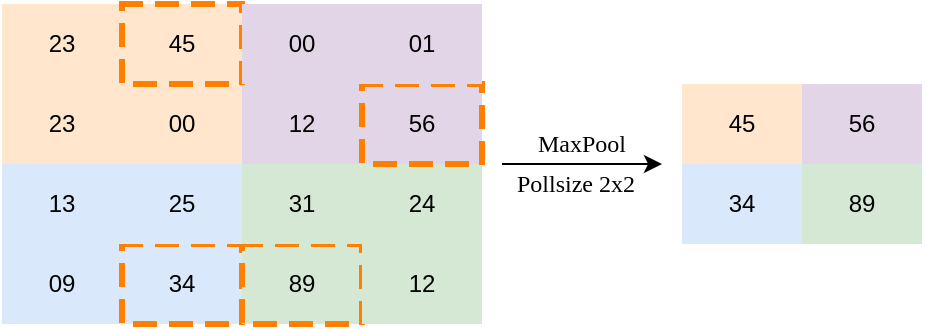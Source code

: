 <mxfile version="13.6.2" type="device"><diagram id="gYunVSW5_yP4E3JqKSLb" name="Page-1"><mxGraphModel dx="536" dy="476" grid="1" gridSize="10" guides="1" tooltips="1" connect="1" arrows="1" fold="1" page="1" pageScale="1" pageWidth="827" pageHeight="1169" math="0" shadow="0"><root><mxCell id="0"/><mxCell id="1" parent="0"/><mxCell id="qHEbjRJjXyXJTg2Uz1fP-1" value="" style="shape=table;html=1;whiteSpace=wrap;startSize=0;container=1;collapsible=0;childLayout=tableLayout;strokeColor=none;" vertex="1" parent="1"><mxGeometry x="160" y="470" width="240" height="40" as="geometry"/></mxCell><mxCell id="qHEbjRJjXyXJTg2Uz1fP-2" value="" style="shape=partialRectangle;html=1;whiteSpace=wrap;collapsible=0;dropTarget=0;pointerEvents=0;top=0;left=0;bottom=0;right=0;points=[[0,0.5],[1,0.5]];portConstraint=eastwest;" vertex="1" parent="qHEbjRJjXyXJTg2Uz1fP-1"><mxGeometry width="240" height="40" as="geometry"/></mxCell><mxCell id="qHEbjRJjXyXJTg2Uz1fP-3" value="09" style="shape=partialRectangle;html=1;whiteSpace=wrap;connectable=0;overflow=hidden;fillColor=#dae8fc;top=0;left=0;bottom=0;right=0;strokeColor=#6c8ebf;" vertex="1" parent="qHEbjRJjXyXJTg2Uz1fP-2"><mxGeometry width="60" height="40" as="geometry"/></mxCell><mxCell id="qHEbjRJjXyXJTg2Uz1fP-4" value="34" style="shape=partialRectangle;html=1;whiteSpace=wrap;connectable=0;overflow=hidden;fillColor=#dae8fc;top=1;left=1;bottom=1;right=1;strokeWidth=3;strokeColor=#FF8000;dashed=1;" vertex="1" parent="qHEbjRJjXyXJTg2Uz1fP-2"><mxGeometry x="60" width="60" height="40" as="geometry"/></mxCell><mxCell id="qHEbjRJjXyXJTg2Uz1fP-5" value="89" style="shape=partialRectangle;html=1;whiteSpace=wrap;connectable=0;overflow=hidden;fillColor=#d5e8d4;top=1;left=1;bottom=1;right=1;strokeWidth=3;strokeColor=#FF8000;dashed=1;" vertex="1" parent="qHEbjRJjXyXJTg2Uz1fP-2"><mxGeometry x="120" width="60" height="40" as="geometry"/></mxCell><mxCell id="qHEbjRJjXyXJTg2Uz1fP-6" value="12" style="shape=partialRectangle;html=1;whiteSpace=wrap;connectable=0;overflow=hidden;fillColor=#d5e8d4;top=0;left=0;bottom=0;right=0;strokeColor=none;" vertex="1" parent="qHEbjRJjXyXJTg2Uz1fP-2"><mxGeometry x="180" width="60" height="40" as="geometry"/></mxCell><mxCell id="qHEbjRJjXyXJTg2Uz1fP-43" value="" style="group;" vertex="1" connectable="0" parent="1"><mxGeometry x="500" y="390" width="120" height="80" as="geometry"/></mxCell><mxCell id="qHEbjRJjXyXJTg2Uz1fP-41" value="45" style="shape=partialRectangle;html=1;whiteSpace=wrap;connectable=0;overflow=hidden;fillColor=#ffe6cc;top=0;left=0;bottom=0;right=0;strokeColor=#d79b00;" vertex="1" parent="qHEbjRJjXyXJTg2Uz1fP-43"><mxGeometry width="60" height="40" as="geometry"/></mxCell><mxCell id="qHEbjRJjXyXJTg2Uz1fP-42" value="56" style="shape=partialRectangle;html=1;whiteSpace=wrap;connectable=0;overflow=hidden;fillColor=#e1d5e7;top=0;left=0;bottom=0;right=0;strokeColor=#9673a6;" vertex="1" parent="qHEbjRJjXyXJTg2Uz1fP-43"><mxGeometry x="60" width="60" height="40" as="geometry"/></mxCell><mxCell id="qHEbjRJjXyXJTg2Uz1fP-18" value="" style="shape=table;html=1;whiteSpace=wrap;startSize=0;container=1;collapsible=0;childLayout=tableLayout;fillColor=#ffe6cc;strokeColor=none;" vertex="1" parent="qHEbjRJjXyXJTg2Uz1fP-43"><mxGeometry y="40" width="120" height="40" as="geometry"/></mxCell><mxCell id="qHEbjRJjXyXJTg2Uz1fP-19" value="" style="shape=partialRectangle;html=1;whiteSpace=wrap;collapsible=0;dropTarget=0;pointerEvents=0;fillColor=none;top=0;left=0;bottom=0;right=0;points=[[0,0.5],[1,0.5]];portConstraint=eastwest;" vertex="1" parent="qHEbjRJjXyXJTg2Uz1fP-18"><mxGeometry width="120" height="40" as="geometry"/></mxCell><mxCell id="qHEbjRJjXyXJTg2Uz1fP-20" value="34" style="shape=partialRectangle;html=1;whiteSpace=wrap;connectable=0;overflow=hidden;fillColor=#dae8fc;top=0;left=0;bottom=0;right=0;strokeColor=#6c8ebf;" vertex="1" parent="qHEbjRJjXyXJTg2Uz1fP-19"><mxGeometry width="60" height="40" as="geometry"/></mxCell><mxCell id="qHEbjRJjXyXJTg2Uz1fP-21" value="89" style="shape=partialRectangle;html=1;whiteSpace=wrap;connectable=0;overflow=hidden;fillColor=#d5e8d4;top=0;left=0;bottom=0;right=0;strokeColor=#82b366;" vertex="1" parent="qHEbjRJjXyXJTg2Uz1fP-19"><mxGeometry x="60" width="60" height="40" as="geometry"/></mxCell><mxCell id="qHEbjRJjXyXJTg2Uz1fP-44" value="" style="shape=table;html=1;whiteSpace=wrap;startSize=0;container=1;collapsible=0;childLayout=tableLayout;strokeColor=none;" vertex="1" parent="1"><mxGeometry x="160" y="430" width="240" height="40" as="geometry"/></mxCell><mxCell id="qHEbjRJjXyXJTg2Uz1fP-45" value="" style="shape=partialRectangle;html=1;whiteSpace=wrap;collapsible=0;dropTarget=0;pointerEvents=0;top=0;left=0;bottom=0;right=0;points=[[0,0.5],[1,0.5]];portConstraint=eastwest;" vertex="1" parent="qHEbjRJjXyXJTg2Uz1fP-44"><mxGeometry width="240" height="40" as="geometry"/></mxCell><mxCell id="qHEbjRJjXyXJTg2Uz1fP-46" value="13" style="shape=partialRectangle;html=1;whiteSpace=wrap;connectable=0;overflow=hidden;fillColor=#dae8fc;top=0;left=0;bottom=0;right=0;strokeColor=#6c8ebf;" vertex="1" parent="qHEbjRJjXyXJTg2Uz1fP-45"><mxGeometry width="60" height="40" as="geometry"/></mxCell><mxCell id="qHEbjRJjXyXJTg2Uz1fP-47" value="25" style="shape=partialRectangle;html=1;whiteSpace=wrap;connectable=0;overflow=hidden;fillColor=#dae8fc;top=1;left=1;bottom=1;right=1;strokeWidth=3;dashed=1;strokeColor=none;" vertex="1" parent="qHEbjRJjXyXJTg2Uz1fP-45"><mxGeometry x="60" width="60" height="40" as="geometry"/></mxCell><mxCell id="qHEbjRJjXyXJTg2Uz1fP-48" value="31" style="shape=partialRectangle;html=1;whiteSpace=wrap;connectable=0;overflow=hidden;fillColor=#d5e8d4;top=1;left=1;bottom=1;right=1;strokeWidth=3;dashed=1;strokeColor=none;" vertex="1" parent="qHEbjRJjXyXJTg2Uz1fP-45"><mxGeometry x="120" width="60" height="40" as="geometry"/></mxCell><mxCell id="qHEbjRJjXyXJTg2Uz1fP-49" value="24" style="shape=partialRectangle;html=1;whiteSpace=wrap;connectable=0;overflow=hidden;fillColor=#d5e8d4;top=0;left=0;bottom=0;right=0;strokeColor=#82b366;" vertex="1" parent="qHEbjRJjXyXJTg2Uz1fP-45"><mxGeometry x="180" width="60" height="40" as="geometry"/></mxCell><mxCell id="qHEbjRJjXyXJTg2Uz1fP-51" value="" style="group;" vertex="1" connectable="0" parent="1"><mxGeometry x="160" y="390" width="240" height="40" as="geometry"/></mxCell><mxCell id="qHEbjRJjXyXJTg2Uz1fP-31" value="23" style="shape=partialRectangle;html=1;whiteSpace=wrap;connectable=0;overflow=hidden;fillColor=#ffe6cc;top=0;left=0;bottom=0;right=0;strokeColor=none;" vertex="1" parent="qHEbjRJjXyXJTg2Uz1fP-51"><mxGeometry width="60" height="40" as="geometry"/></mxCell><mxCell id="qHEbjRJjXyXJTg2Uz1fP-32" value="00" style="shape=partialRectangle;html=1;whiteSpace=wrap;connectable=0;overflow=hidden;fillColor=#ffe6cc;top=1;left=1;bottom=1;right=1;strokeWidth=3;dashed=1;strokeColor=none;" vertex="1" parent="qHEbjRJjXyXJTg2Uz1fP-51"><mxGeometry x="60" width="60" height="40" as="geometry"/></mxCell><mxCell id="qHEbjRJjXyXJTg2Uz1fP-33" value="12" style="shape=partialRectangle;html=1;whiteSpace=wrap;connectable=0;overflow=hidden;fillColor=#e1d5e7;top=0;left=0;bottom=0;right=0;strokeColor=none;" vertex="1" parent="qHEbjRJjXyXJTg2Uz1fP-51"><mxGeometry x="120" width="60" height="40" as="geometry"/></mxCell><mxCell id="qHEbjRJjXyXJTg2Uz1fP-34" value="56" style="shape=partialRectangle;html=1;whiteSpace=wrap;connectable=0;overflow=hidden;fillColor=#e1d5e7;top=1;left=1;bottom=1;right=1;strokeWidth=3;dashed=1;strokeColor=#FF8000;" vertex="1" parent="qHEbjRJjXyXJTg2Uz1fP-51"><mxGeometry x="180" width="60" height="40" as="geometry"/></mxCell><mxCell id="qHEbjRJjXyXJTg2Uz1fP-52" value="" style="group;" vertex="1" connectable="0" parent="1"><mxGeometry x="160" y="350" width="240" height="40" as="geometry"/></mxCell><mxCell id="qHEbjRJjXyXJTg2Uz1fP-53" value="23" style="shape=partialRectangle;html=1;whiteSpace=wrap;connectable=0;overflow=hidden;fillColor=#ffe6cc;top=1;left=1;bottom=0;right=0;strokeColor=none;" vertex="1" parent="qHEbjRJjXyXJTg2Uz1fP-52"><mxGeometry width="60" height="40" as="geometry"/></mxCell><mxCell id="qHEbjRJjXyXJTg2Uz1fP-54" value="45" style="shape=partialRectangle;html=1;whiteSpace=wrap;connectable=0;overflow=hidden;fillColor=#ffe6cc;top=1;left=1;bottom=1;right=1;strokeWidth=3;dashed=1;strokeColor=#FF8000;" vertex="1" parent="qHEbjRJjXyXJTg2Uz1fP-52"><mxGeometry x="60" width="60" height="40" as="geometry"/></mxCell><mxCell id="qHEbjRJjXyXJTg2Uz1fP-55" value="00" style="shape=partialRectangle;html=1;whiteSpace=wrap;connectable=0;overflow=hidden;fillColor=#e1d5e7;top=0;left=0;bottom=0;right=0;strokeColor=none;" vertex="1" parent="qHEbjRJjXyXJTg2Uz1fP-52"><mxGeometry x="120" width="60" height="40" as="geometry"/></mxCell><mxCell id="qHEbjRJjXyXJTg2Uz1fP-56" value="01" style="shape=partialRectangle;html=1;whiteSpace=wrap;connectable=0;overflow=hidden;fillColor=#e1d5e7;top=1;left=1;bottom=1;right=1;strokeWidth=3;dashed=1;strokeColor=none;" vertex="1" parent="qHEbjRJjXyXJTg2Uz1fP-52"><mxGeometry x="180" width="60" height="40" as="geometry"/></mxCell><mxCell id="qHEbjRJjXyXJTg2Uz1fP-57" value="" style="endArrow=classic;html=1;" edge="1" parent="1"><mxGeometry width="50" height="50" relative="1" as="geometry"><mxPoint x="410" y="430" as="sourcePoint"/><mxPoint x="490" y="430" as="targetPoint"/></mxGeometry></mxCell><mxCell id="qHEbjRJjXyXJTg2Uz1fP-58" value="&lt;font face=&quot;Iwona&quot;&gt;MaxPool&lt;/font&gt;" style="text;html=1;strokeColor=none;fillColor=none;align=center;verticalAlign=middle;whiteSpace=wrap;rounded=0;dashed=1;" vertex="1" parent="1"><mxGeometry x="430" y="410" width="40" height="20" as="geometry"/></mxCell><mxCell id="qHEbjRJjXyXJTg2Uz1fP-59" value="&lt;font face=&quot;Iwona&quot;&gt;Pollsize 2x2&lt;/font&gt;" style="text;html=1;strokeColor=none;fillColor=none;align=center;verticalAlign=middle;whiteSpace=wrap;rounded=0;dashed=1;" vertex="1" parent="1"><mxGeometry x="414" y="430" width="66" height="20" as="geometry"/></mxCell></root></mxGraphModel></diagram></mxfile>